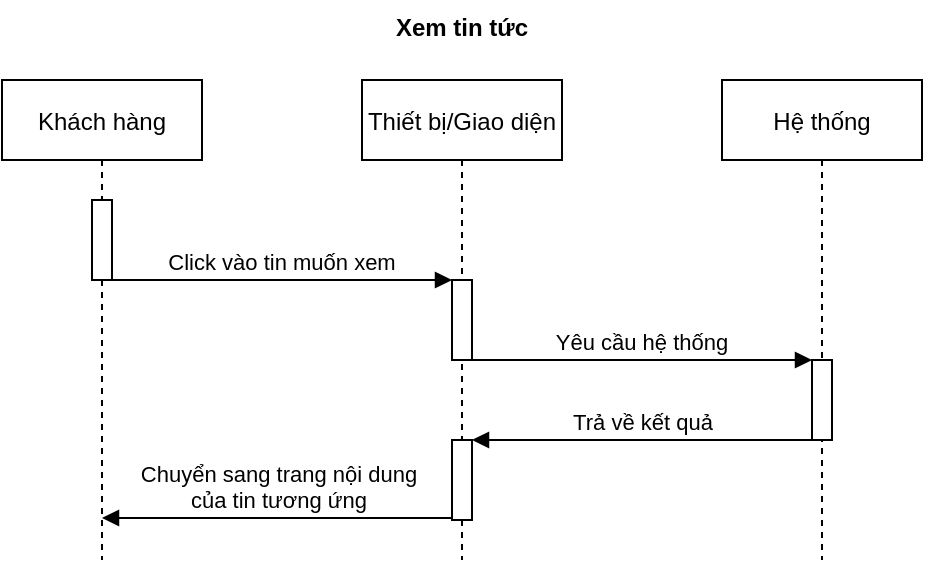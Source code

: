 <mxfile version="14.9.8" type="github">
  <diagram id="dPm9XlHqL9hL4SoZrtM5" name="Page-1">
    <mxGraphModel dx="1038" dy="579" grid="1" gridSize="10" guides="1" tooltips="1" connect="1" arrows="1" fold="1" page="1" pageScale="1" pageWidth="827" pageHeight="1169" math="0" shadow="0">
      <root>
        <mxCell id="0" />
        <mxCell id="1" parent="0" />
        <mxCell id="M8nCS4TmW9CF3HObhlPK-1" value="Khách hàng" style="shape=umlLifeline;perimeter=lifelinePerimeter;container=1;collapsible=0;recursiveResize=0;rounded=0;shadow=0;strokeWidth=1;" vertex="1" parent="1">
          <mxGeometry x="120" y="80" width="100" height="240" as="geometry" />
        </mxCell>
        <mxCell id="M8nCS4TmW9CF3HObhlPK-2" value="" style="points=[];perimeter=orthogonalPerimeter;rounded=0;shadow=0;strokeWidth=1;" vertex="1" parent="M8nCS4TmW9CF3HObhlPK-1">
          <mxGeometry x="45" y="60" width="10" height="40" as="geometry" />
        </mxCell>
        <mxCell id="M8nCS4TmW9CF3HObhlPK-3" value="Thiết bị/Giao diện" style="shape=umlLifeline;perimeter=lifelinePerimeter;container=1;collapsible=0;recursiveResize=0;rounded=0;shadow=0;strokeWidth=1;" vertex="1" parent="1">
          <mxGeometry x="300" y="80" width="100" height="240" as="geometry" />
        </mxCell>
        <mxCell id="M8nCS4TmW9CF3HObhlPK-4" value="" style="points=[];perimeter=orthogonalPerimeter;rounded=0;shadow=0;strokeWidth=1;" vertex="1" parent="M8nCS4TmW9CF3HObhlPK-3">
          <mxGeometry x="45" y="100" width="10" height="40" as="geometry" />
        </mxCell>
        <mxCell id="M8nCS4TmW9CF3HObhlPK-5" value="Click vào tin muốn xem" style="verticalAlign=bottom;endArrow=block;shadow=0;strokeWidth=1;" edge="1" parent="1" source="M8nCS4TmW9CF3HObhlPK-2" target="M8nCS4TmW9CF3HObhlPK-4">
          <mxGeometry relative="1" as="geometry">
            <mxPoint x="275" y="160" as="sourcePoint" />
            <mxPoint x="320" y="200" as="targetPoint" />
            <Array as="points">
              <mxPoint x="240" y="180" />
              <mxPoint x="320" y="180" />
            </Array>
          </mxGeometry>
        </mxCell>
        <mxCell id="M8nCS4TmW9CF3HObhlPK-6" value="Hệ thống" style="shape=umlLifeline;perimeter=lifelinePerimeter;container=1;collapsible=0;recursiveResize=0;rounded=0;shadow=0;strokeWidth=1;" vertex="1" parent="1">
          <mxGeometry x="480" y="80" width="100" height="240" as="geometry" />
        </mxCell>
        <mxCell id="M8nCS4TmW9CF3HObhlPK-7" value="" style="points=[];perimeter=orthogonalPerimeter;rounded=0;shadow=0;strokeWidth=1;" vertex="1" parent="M8nCS4TmW9CF3HObhlPK-6">
          <mxGeometry x="45" y="140" width="10" height="40" as="geometry" />
        </mxCell>
        <mxCell id="M8nCS4TmW9CF3HObhlPK-8" value="Yêu cầu hệ thống" style="verticalAlign=bottom;endArrow=block;shadow=0;strokeWidth=1;" edge="1" parent="1" source="M8nCS4TmW9CF3HObhlPK-4" target="M8nCS4TmW9CF3HObhlPK-7">
          <mxGeometry relative="1" as="geometry">
            <mxPoint x="350" y="160.0" as="sourcePoint" />
            <mxPoint x="520" y="160.0" as="targetPoint" />
            <Array as="points">
              <mxPoint x="410" y="220" />
            </Array>
          </mxGeometry>
        </mxCell>
        <mxCell id="M8nCS4TmW9CF3HObhlPK-11" value="Trả về kết quả" style="html=1;verticalAlign=bottom;endArrow=block;" edge="1" parent="1" source="M8nCS4TmW9CF3HObhlPK-7" target="M8nCS4TmW9CF3HObhlPK-12">
          <mxGeometry width="80" relative="1" as="geometry">
            <mxPoint x="520" y="260" as="sourcePoint" />
            <mxPoint x="460" y="300" as="targetPoint" />
            <Array as="points">
              <mxPoint x="500" y="260" />
              <mxPoint x="440" y="260" />
            </Array>
          </mxGeometry>
        </mxCell>
        <mxCell id="M8nCS4TmW9CF3HObhlPK-12" value="" style="points=[];perimeter=orthogonalPerimeter;rounded=0;shadow=0;strokeWidth=1;" vertex="1" parent="1">
          <mxGeometry x="345" y="260" width="10" height="40" as="geometry" />
        </mxCell>
        <mxCell id="M8nCS4TmW9CF3HObhlPK-13" value="Chuyển sang trang nội dung &lt;br&gt;của tin tương ứng" style="html=1;verticalAlign=bottom;endArrow=block;" edge="1" parent="1" source="M8nCS4TmW9CF3HObhlPK-12" target="M8nCS4TmW9CF3HObhlPK-1">
          <mxGeometry width="80" relative="1" as="geometry">
            <mxPoint x="345" y="299" as="sourcePoint" />
            <mxPoint x="175" y="299" as="targetPoint" />
            <Array as="points">
              <mxPoint x="320" y="299" />
              <mxPoint x="260" y="299" />
            </Array>
          </mxGeometry>
        </mxCell>
        <mxCell id="M8nCS4TmW9CF3HObhlPK-17" value="Xem tin tức" style="text;align=center;fontStyle=1;verticalAlign=middle;spacingLeft=3;spacingRight=3;strokeColor=none;rotatable=0;points=[[0,0.5],[1,0.5]];portConstraint=eastwest;" vertex="1" parent="1">
          <mxGeometry x="310" y="40" width="80" height="26" as="geometry" />
        </mxCell>
      </root>
    </mxGraphModel>
  </diagram>
</mxfile>
